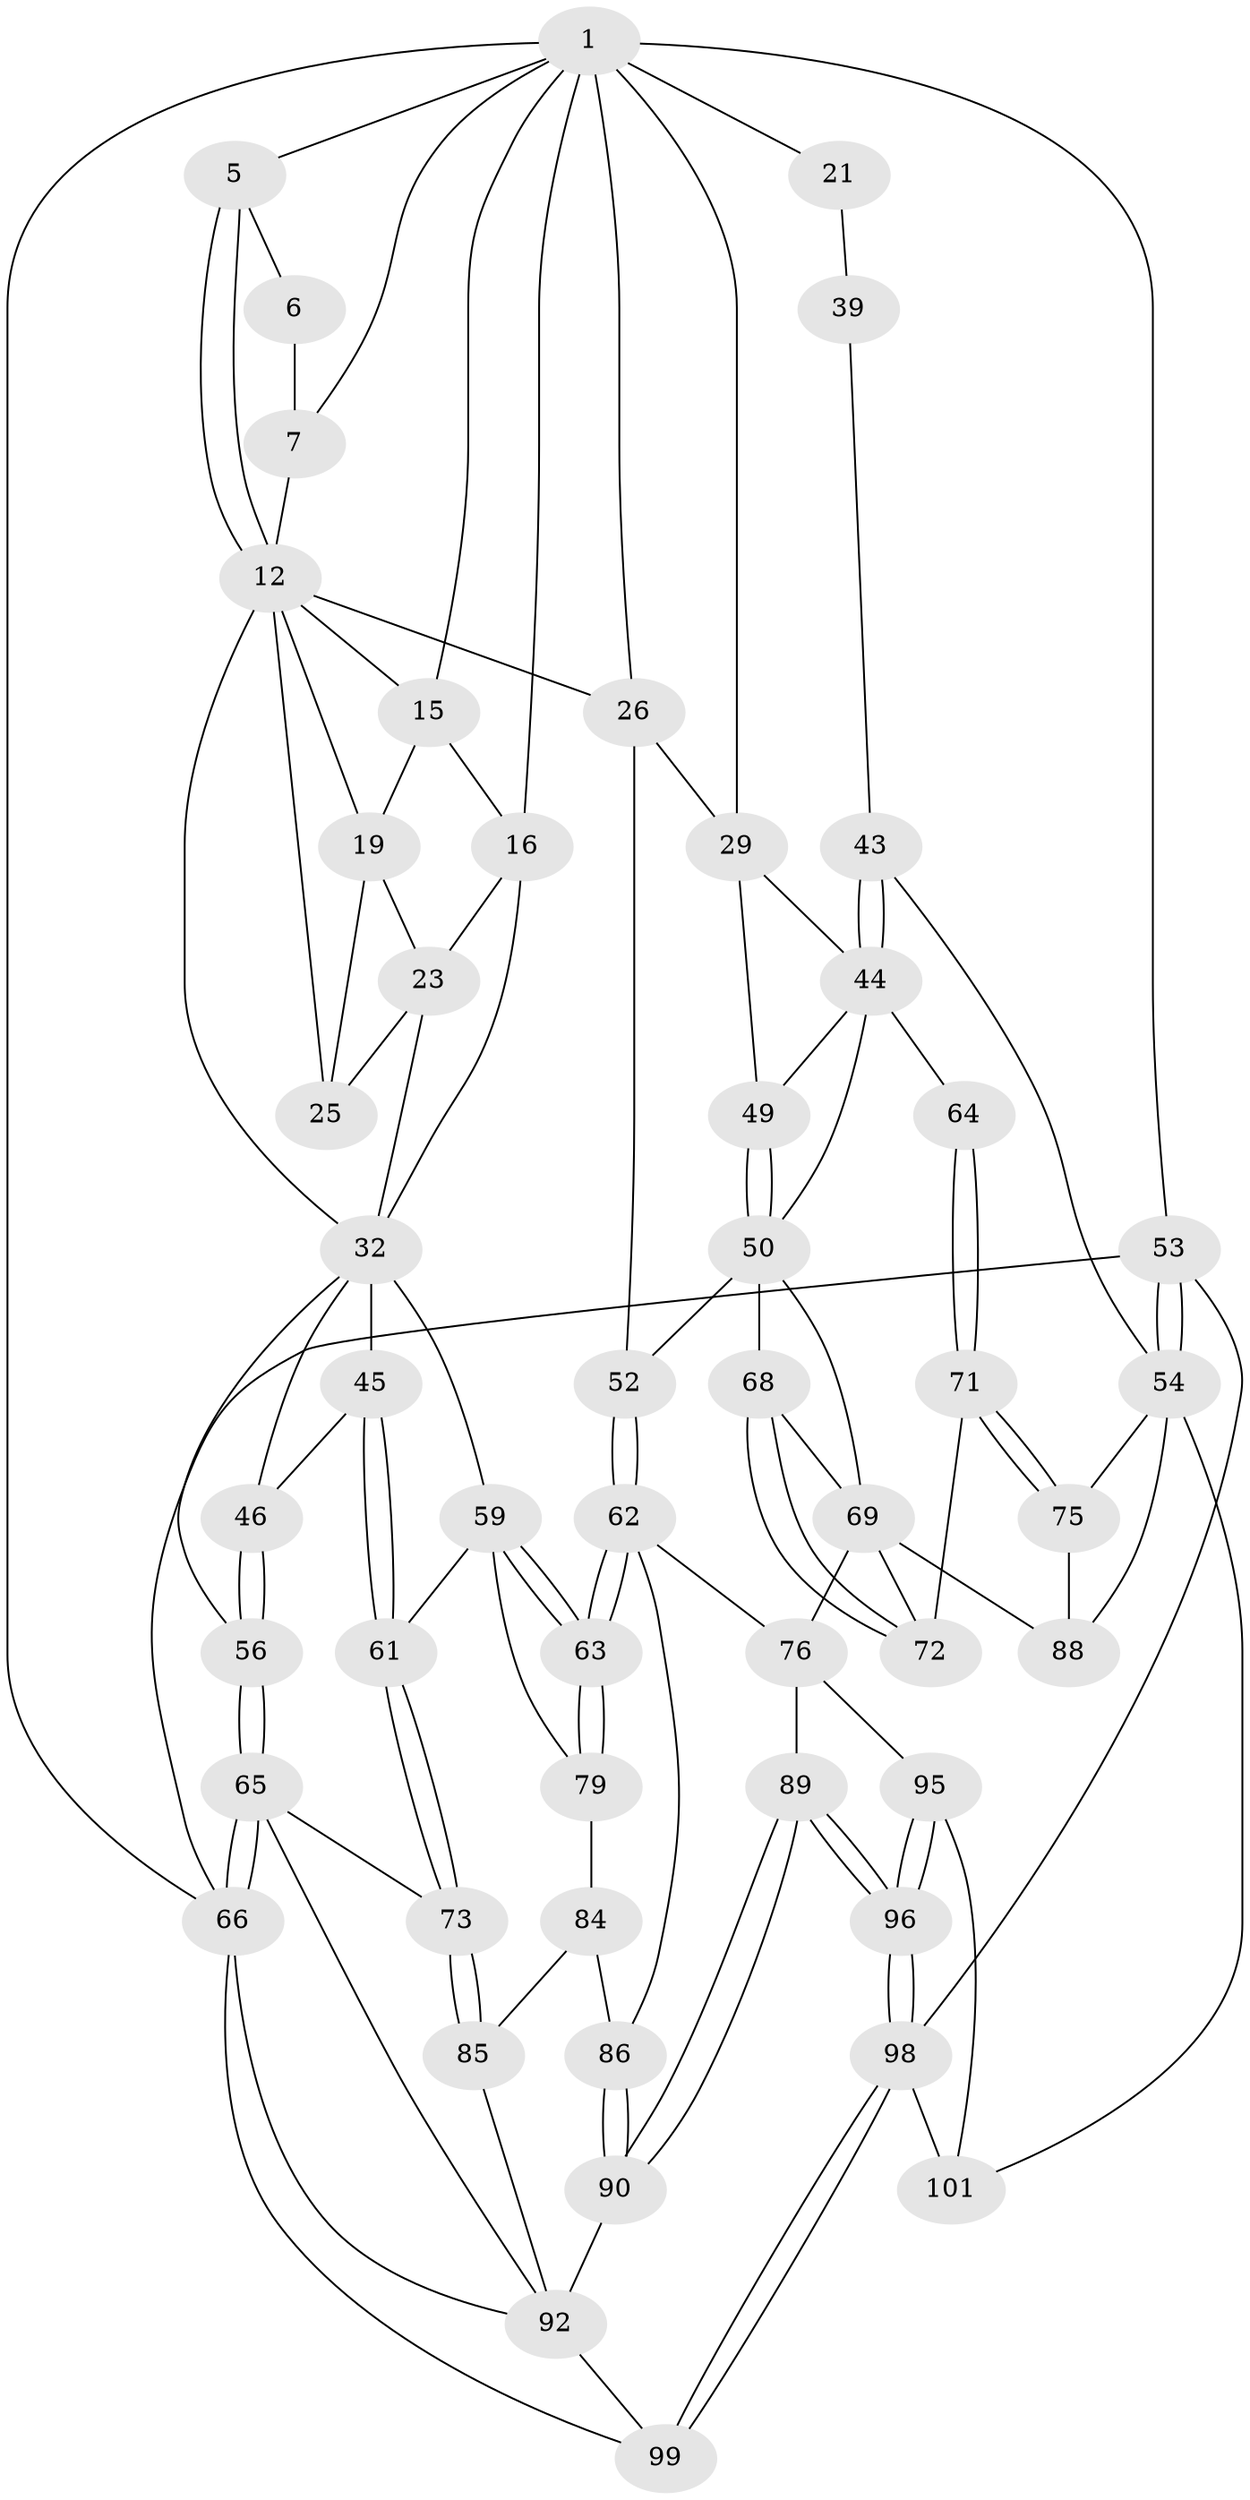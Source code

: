 // original degree distribution, {3: 0.038461538461538464, 6: 0.28846153846153844, 4: 0.2692307692307692, 5: 0.40384615384615385}
// Generated by graph-tools (version 1.1) at 2025/16/03/09/25 04:16:48]
// undirected, 52 vertices, 118 edges
graph export_dot {
graph [start="1"]
  node [color=gray90,style=filled];
  1 [pos="+0.7208751551034231+0",super="+2+8"];
  5 [pos="+0.40923908780675683+0"];
  6 [pos="+0.44323861150254207+0"];
  7 [pos="+0.7067049736056119+0",super="+10"];
  12 [pos="+0.4455167182120354+0.1889383431501985",super="+13"];
  15 [pos="+0.321558601156957+0.04688039410578007",super="+18"];
  16 [pos="+0+0",super="+17"];
  19 [pos="+0.32132119509108475+0.17865065700450916",super="+22"];
  21 [pos="+1+0.09273565612659694"];
  23 [pos="+0.17779923155719252+0.1907166547307442",super="+31"];
  25 [pos="+0.3082866227353514+0.28531306467460416"];
  26 [pos="+0.6706788343325908+0.3499492427116832",super="+27"];
  29 [pos="+0.7661721401176437+0.3724626254484483",super="+30+41"];
  32 [pos="+0.17324345759577045+0.3194952237582962",super="+36+33"];
  39 [pos="+0.9174845398129177+0.423042629813502",super="+40+42"];
  43 [pos="+1+0.5252212148291564"];
  44 [pos="+0.9706881534025488+0.5402303306818694",super="+47"];
  45 [pos="+0.15534631022323125+0.5411765124645219"];
  46 [pos="+0.11934313312449277+0.48311673001352173"];
  49 [pos="+0.7760034683115881+0.4533633817421434"];
  50 [pos="+0.7005693643278927+0.5654526038506552",super="+58+51"];
  52 [pos="+0.536674772345282+0.5072406947191368"];
  53 [pos="+1+1"];
  54 [pos="+1+0.8861427524745492",super="+100+55"];
  56 [pos="+0+0.6126731553439881"];
  59 [pos="+0.32228911563253215+0.5892276717845917",super="+60"];
  61 [pos="+0.15875637303799944+0.6246586213331513"];
  62 [pos="+0.5009485759727383+0.6077504392456851",super="+78"];
  63 [pos="+0.3853529456048957+0.6557507345824741"];
  64 [pos="+0.86070122054613+0.6420273614682787"];
  65 [pos="+0+0.7073128332164134",super="+74"];
  66 [pos="+0+1",super="+67"];
  68 [pos="+0.7470603897842113+0.6099997608035758"];
  69 [pos="+0.7253492968635278+0.6402137390748893",super="+70+81"];
  71 [pos="+0.8556168095482103+0.6613808386707062"];
  72 [pos="+0.8536459759800255+0.6627843315364054"];
  73 [pos="+0.11348237515268932+0.7030065092309329"];
  75 [pos="+0.9926039684656619+0.7309156300636525"];
  76 [pos="+0.6366219391164318+0.7405370768411129",super="+77+83"];
  79 [pos="+0.3758048656738073+0.7068856288052512",super="+80"];
  84 [pos="+0.24981488089591122+0.742772788435939",super="+87"];
  85 [pos="+0.22621403730767656+0.7475667229533184"];
  86 [pos="+0.4013421484907085+0.7927323417306847"];
  88 [pos="+0.780729501788615+0.8230651957186027"];
  89 [pos="+0.43107328364258496+0.8331263643816015"];
  90 [pos="+0.4085152286283982+0.8084467028331398",super="+91"];
  92 [pos="+0.24074492178342613+0.7849146043173382",super="+93"];
  95 [pos="+0.6199566834562881+0.851185848004935"];
  96 [pos="+0.4466426050177701+0.8828461220853501"];
  98 [pos="+0.37037146851951963+1",super="+103"];
  99 [pos="+0.2974939218472427+1"];
  101 [pos="+0.78213482755938+1",super="+102"];
  1 -- 16;
  1 -- 5;
  1 -- 53;
  1 -- 21 [weight=2];
  1 -- 15;
  1 -- 26;
  1 -- 29;
  1 -- 7;
  1 -- 66;
  5 -- 6;
  5 -- 12;
  5 -- 12;
  6 -- 7 [weight=2];
  7 -- 12;
  12 -- 32;
  12 -- 19;
  12 -- 25;
  12 -- 26;
  12 -- 15;
  15 -- 19;
  15 -- 16;
  16 -- 23;
  16 -- 32;
  19 -- 25;
  19 -- 23;
  21 -- 39;
  23 -- 32;
  23 -- 25;
  26 -- 29;
  26 -- 52;
  29 -- 49;
  29 -- 44;
  32 -- 45;
  32 -- 59;
  32 -- 56;
  32 -- 46;
  39 -- 43;
  43 -- 44;
  43 -- 44;
  43 -- 54;
  44 -- 64 [weight=2];
  44 -- 49;
  44 -- 50;
  45 -- 46;
  45 -- 61;
  45 -- 61;
  46 -- 56;
  46 -- 56;
  49 -- 50;
  49 -- 50;
  50 -- 68;
  50 -- 52;
  50 -- 69;
  52 -- 62;
  52 -- 62;
  53 -- 54;
  53 -- 54;
  53 -- 98;
  53 -- 66;
  54 -- 88;
  54 -- 101;
  54 -- 75;
  56 -- 65;
  56 -- 65;
  59 -- 63;
  59 -- 63;
  59 -- 61;
  59 -- 79;
  61 -- 73;
  61 -- 73;
  62 -- 63;
  62 -- 63;
  62 -- 86;
  62 -- 76;
  63 -- 79;
  63 -- 79;
  64 -- 71;
  64 -- 71;
  65 -- 66;
  65 -- 66;
  65 -- 73;
  65 -- 92;
  66 -- 99;
  66 -- 92;
  68 -- 69;
  68 -- 72;
  68 -- 72;
  69 -- 76 [weight=2];
  69 -- 72;
  69 -- 88;
  71 -- 72;
  71 -- 75;
  71 -- 75;
  73 -- 85;
  73 -- 85;
  75 -- 88;
  76 -- 89;
  76 -- 95;
  79 -- 84 [weight=2];
  84 -- 85;
  84 -- 86;
  85 -- 92;
  86 -- 90;
  86 -- 90;
  89 -- 90;
  89 -- 90;
  89 -- 96;
  89 -- 96;
  90 -- 92 [weight=2];
  92 -- 99;
  95 -- 96;
  95 -- 96;
  95 -- 101;
  96 -- 98;
  96 -- 98;
  98 -- 99;
  98 -- 99;
  98 -- 101 [weight=2];
}
